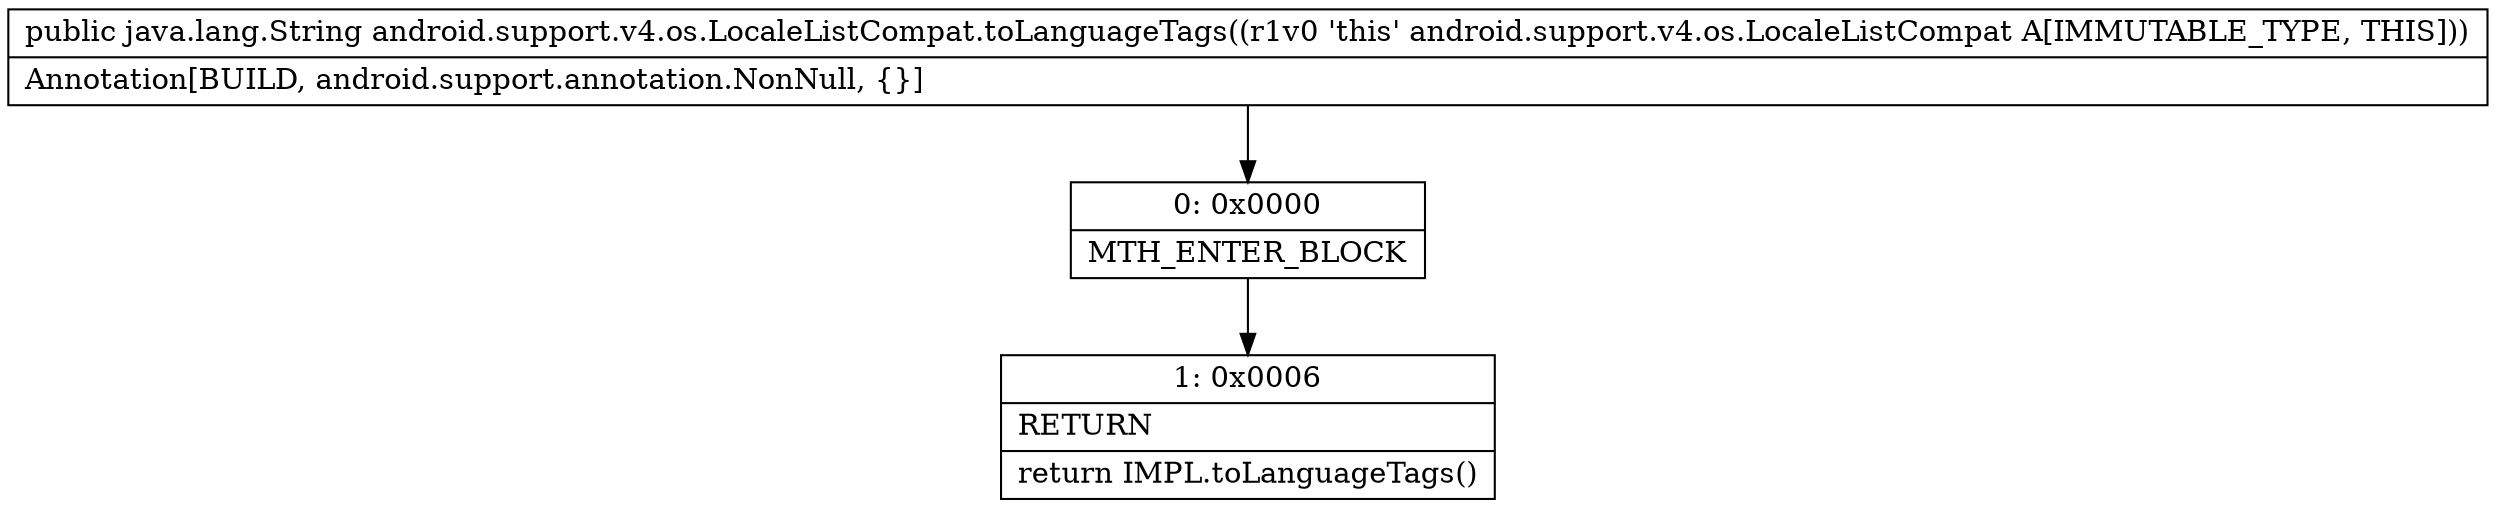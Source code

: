 digraph "CFG forandroid.support.v4.os.LocaleListCompat.toLanguageTags()Ljava\/lang\/String;" {
Node_0 [shape=record,label="{0\:\ 0x0000|MTH_ENTER_BLOCK\l}"];
Node_1 [shape=record,label="{1\:\ 0x0006|RETURN\l|return IMPL.toLanguageTags()\l}"];
MethodNode[shape=record,label="{public java.lang.String android.support.v4.os.LocaleListCompat.toLanguageTags((r1v0 'this' android.support.v4.os.LocaleListCompat A[IMMUTABLE_TYPE, THIS]))  | Annotation[BUILD, android.support.annotation.NonNull, \{\}]\l}"];
MethodNode -> Node_0;
Node_0 -> Node_1;
}

